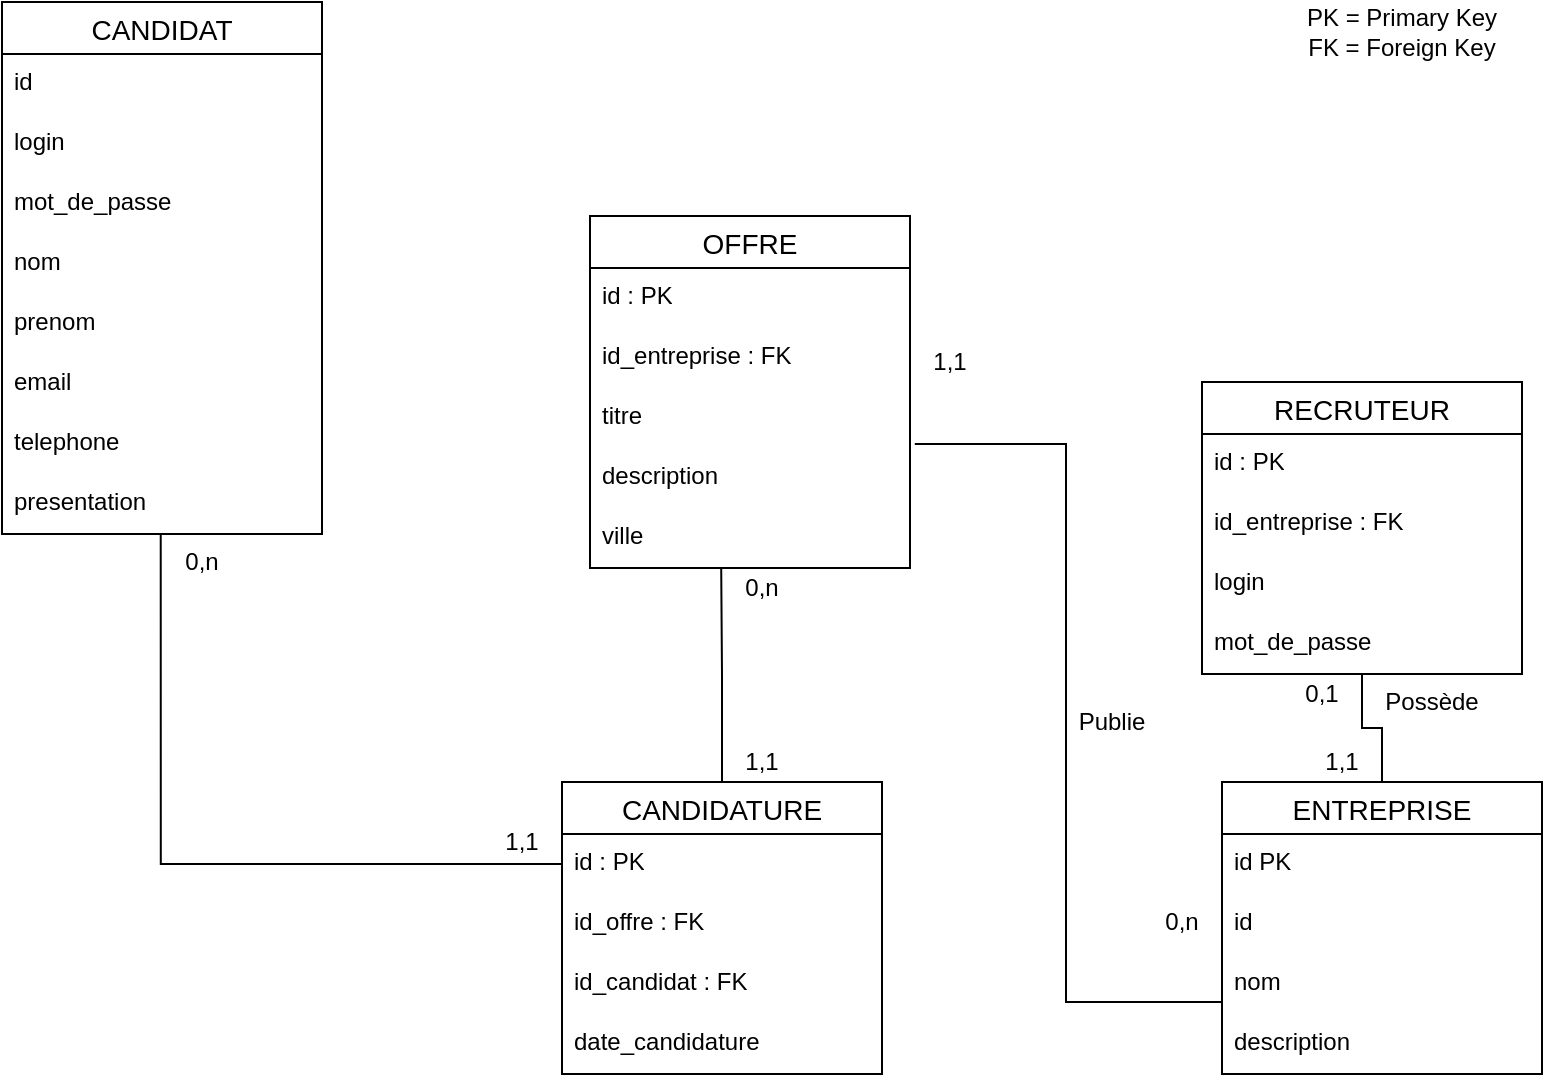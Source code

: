 <mxfile version="26.2.8">
  <diagram name="Page-1" id="aj69ZcdpaTLFwhigeLG9">
    <mxGraphModel dx="723" dy="466" grid="1" gridSize="10" guides="1" tooltips="1" connect="1" arrows="1" fold="1" page="1" pageScale="1" pageWidth="827" pageHeight="1169" math="0" shadow="0">
      <root>
        <mxCell id="0" />
        <mxCell id="1" parent="0" />
        <mxCell id="q9q4DTFbyawy8FTXRpvZ-32" value="CANDIDAT" style="swimlane;fontStyle=0;childLayout=stackLayout;horizontal=1;startSize=26;horizontalStack=0;resizeParent=1;resizeParentMax=0;resizeLast=0;collapsible=1;marginBottom=0;align=center;fontSize=14;" vertex="1" parent="1">
          <mxGeometry x="40" y="10" width="160" height="266" as="geometry" />
        </mxCell>
        <mxCell id="q9q4DTFbyawy8FTXRpvZ-33" value="id" style="text;strokeColor=none;fillColor=none;spacingLeft=4;spacingRight=4;overflow=hidden;rotatable=0;points=[[0,0.5],[1,0.5]];portConstraint=eastwest;fontSize=12;whiteSpace=wrap;html=1;" vertex="1" parent="q9q4DTFbyawy8FTXRpvZ-32">
          <mxGeometry y="26" width="160" height="30" as="geometry" />
        </mxCell>
        <mxCell id="q9q4DTFbyawy8FTXRpvZ-34" value="login" style="text;strokeColor=none;fillColor=none;spacingLeft=4;spacingRight=4;overflow=hidden;rotatable=0;points=[[0,0.5],[1,0.5]];portConstraint=eastwest;fontSize=12;whiteSpace=wrap;html=1;" vertex="1" parent="q9q4DTFbyawy8FTXRpvZ-32">
          <mxGeometry y="56" width="160" height="30" as="geometry" />
        </mxCell>
        <mxCell id="q9q4DTFbyawy8FTXRpvZ-35" value="mot_de_passe" style="text;strokeColor=none;fillColor=none;spacingLeft=4;spacingRight=4;overflow=hidden;rotatable=0;points=[[0,0.5],[1,0.5]];portConstraint=eastwest;fontSize=12;whiteSpace=wrap;html=1;" vertex="1" parent="q9q4DTFbyawy8FTXRpvZ-32">
          <mxGeometry y="86" width="160" height="30" as="geometry" />
        </mxCell>
        <mxCell id="q9q4DTFbyawy8FTXRpvZ-36" value="nom" style="text;strokeColor=none;fillColor=none;spacingLeft=4;spacingRight=4;overflow=hidden;rotatable=0;points=[[0,0.5],[1,0.5]];portConstraint=eastwest;fontSize=12;whiteSpace=wrap;html=1;" vertex="1" parent="q9q4DTFbyawy8FTXRpvZ-32">
          <mxGeometry y="116" width="160" height="30" as="geometry" />
        </mxCell>
        <mxCell id="q9q4DTFbyawy8FTXRpvZ-37" value="prenom" style="text;strokeColor=none;fillColor=none;spacingLeft=4;spacingRight=4;overflow=hidden;rotatable=0;points=[[0,0.5],[1,0.5]];portConstraint=eastwest;fontSize=12;whiteSpace=wrap;html=1;" vertex="1" parent="q9q4DTFbyawy8FTXRpvZ-32">
          <mxGeometry y="146" width="160" height="30" as="geometry" />
        </mxCell>
        <mxCell id="q9q4DTFbyawy8FTXRpvZ-38" value="email" style="text;strokeColor=none;fillColor=none;spacingLeft=4;spacingRight=4;overflow=hidden;rotatable=0;points=[[0,0.5],[1,0.5]];portConstraint=eastwest;fontSize=12;whiteSpace=wrap;html=1;" vertex="1" parent="q9q4DTFbyawy8FTXRpvZ-32">
          <mxGeometry y="176" width="160" height="30" as="geometry" />
        </mxCell>
        <mxCell id="q9q4DTFbyawy8FTXRpvZ-39" value="telephone" style="text;strokeColor=none;fillColor=none;spacingLeft=4;spacingRight=4;overflow=hidden;rotatable=0;points=[[0,0.5],[1,0.5]];portConstraint=eastwest;fontSize=12;whiteSpace=wrap;html=1;" vertex="1" parent="q9q4DTFbyawy8FTXRpvZ-32">
          <mxGeometry y="206" width="160" height="30" as="geometry" />
        </mxCell>
        <mxCell id="q9q4DTFbyawy8FTXRpvZ-40" value="presentation" style="text;strokeColor=none;fillColor=none;spacingLeft=4;spacingRight=4;overflow=hidden;rotatable=0;points=[[0,0.5],[1,0.5]];portConstraint=eastwest;fontSize=12;whiteSpace=wrap;html=1;" vertex="1" parent="q9q4DTFbyawy8FTXRpvZ-32">
          <mxGeometry y="236" width="160" height="30" as="geometry" />
        </mxCell>
        <mxCell id="q9q4DTFbyawy8FTXRpvZ-41" value="RECRUTEUR" style="swimlane;fontStyle=0;childLayout=stackLayout;horizontal=1;startSize=26;horizontalStack=0;resizeParent=1;resizeParentMax=0;resizeLast=0;collapsible=1;marginBottom=0;align=center;fontSize=14;" vertex="1" parent="1">
          <mxGeometry x="640" y="200" width="160" height="146" as="geometry" />
        </mxCell>
        <mxCell id="q9q4DTFbyawy8FTXRpvZ-42" value="id : PK" style="text;strokeColor=none;fillColor=none;spacingLeft=4;spacingRight=4;overflow=hidden;rotatable=0;points=[[0,0.5],[1,0.5]];portConstraint=eastwest;fontSize=12;whiteSpace=wrap;html=1;" vertex="1" parent="q9q4DTFbyawy8FTXRpvZ-41">
          <mxGeometry y="26" width="160" height="30" as="geometry" />
        </mxCell>
        <mxCell id="q9q4DTFbyawy8FTXRpvZ-73" value="id_entreprise : FK" style="text;strokeColor=none;fillColor=none;spacingLeft=4;spacingRight=4;overflow=hidden;rotatable=0;points=[[0,0.5],[1,0.5]];portConstraint=eastwest;fontSize=12;whiteSpace=wrap;html=1;" vertex="1" parent="q9q4DTFbyawy8FTXRpvZ-41">
          <mxGeometry y="56" width="160" height="30" as="geometry" />
        </mxCell>
        <mxCell id="q9q4DTFbyawy8FTXRpvZ-43" value="login" style="text;strokeColor=none;fillColor=none;spacingLeft=4;spacingRight=4;overflow=hidden;rotatable=0;points=[[0,0.5],[1,0.5]];portConstraint=eastwest;fontSize=12;whiteSpace=wrap;html=1;" vertex="1" parent="q9q4DTFbyawy8FTXRpvZ-41">
          <mxGeometry y="86" width="160" height="30" as="geometry" />
        </mxCell>
        <mxCell id="q9q4DTFbyawy8FTXRpvZ-44" value="mot_de_passe" style="text;strokeColor=none;fillColor=none;spacingLeft=4;spacingRight=4;overflow=hidden;rotatable=0;points=[[0,0.5],[1,0.5]];portConstraint=eastwest;fontSize=12;whiteSpace=wrap;html=1;" vertex="1" parent="q9q4DTFbyawy8FTXRpvZ-41">
          <mxGeometry y="116" width="160" height="30" as="geometry" />
        </mxCell>
        <mxCell id="q9q4DTFbyawy8FTXRpvZ-45" style="edgeStyle=orthogonalEdgeStyle;rounded=0;orthogonalLoop=1;jettySize=auto;html=1;exitX=0.5;exitY=0;exitDx=0;exitDy=0;entryX=0.5;entryY=1;entryDx=0;entryDy=0;endArrow=none;startFill=0;" edge="1" parent="1" source="q9q4DTFbyawy8FTXRpvZ-46" target="q9q4DTFbyawy8FTXRpvZ-41">
          <mxGeometry relative="1" as="geometry">
            <mxPoint x="720" y="320" as="targetPoint" />
          </mxGeometry>
        </mxCell>
        <mxCell id="q9q4DTFbyawy8FTXRpvZ-46" value="ENTREPRISE" style="swimlane;fontStyle=0;childLayout=stackLayout;horizontal=1;startSize=26;horizontalStack=0;resizeParent=1;resizeParentMax=0;resizeLast=0;collapsible=1;marginBottom=0;align=center;fontSize=14;" vertex="1" parent="1">
          <mxGeometry x="650" y="400" width="160" height="146" as="geometry" />
        </mxCell>
        <mxCell id="q9q4DTFbyawy8FTXRpvZ-47" value="id PK" style="text;strokeColor=none;fillColor=none;spacingLeft=4;spacingRight=4;overflow=hidden;rotatable=0;points=[[0,0.5],[1,0.5]];portConstraint=eastwest;fontSize=12;whiteSpace=wrap;html=1;" vertex="1" parent="q9q4DTFbyawy8FTXRpvZ-46">
          <mxGeometry y="26" width="160" height="30" as="geometry" />
        </mxCell>
        <mxCell id="q9q4DTFbyawy8FTXRpvZ-72" value="id" style="text;strokeColor=none;fillColor=none;spacingLeft=4;spacingRight=4;overflow=hidden;rotatable=0;points=[[0,0.5],[1,0.5]];portConstraint=eastwest;fontSize=12;whiteSpace=wrap;html=1;" vertex="1" parent="q9q4DTFbyawy8FTXRpvZ-46">
          <mxGeometry y="56" width="160" height="30" as="geometry" />
        </mxCell>
        <mxCell id="q9q4DTFbyawy8FTXRpvZ-48" value="nom" style="text;strokeColor=none;fillColor=none;spacingLeft=4;spacingRight=4;overflow=hidden;rotatable=0;points=[[0,0.5],[1,0.5]];portConstraint=eastwest;fontSize=12;whiteSpace=wrap;html=1;" vertex="1" parent="q9q4DTFbyawy8FTXRpvZ-46">
          <mxGeometry y="86" width="160" height="30" as="geometry" />
        </mxCell>
        <mxCell id="q9q4DTFbyawy8FTXRpvZ-49" value="description" style="text;strokeColor=none;fillColor=none;spacingLeft=4;spacingRight=4;overflow=hidden;rotatable=0;points=[[0,0.5],[1,0.5]];portConstraint=eastwest;fontSize=12;whiteSpace=wrap;html=1;" vertex="1" parent="q9q4DTFbyawy8FTXRpvZ-46">
          <mxGeometry y="116" width="160" height="30" as="geometry" />
        </mxCell>
        <mxCell id="q9q4DTFbyawy8FTXRpvZ-50" style="edgeStyle=orthogonalEdgeStyle;rounded=0;orthogonalLoop=1;jettySize=auto;html=1;exitX=0.5;exitY=0;exitDx=0;exitDy=0;entryX=0.41;entryY=0.983;entryDx=0;entryDy=0;entryPerimeter=0;endArrow=none;startFill=0;" edge="1" parent="1" source="q9q4DTFbyawy8FTXRpvZ-51" target="q9q4DTFbyawy8FTXRpvZ-58">
          <mxGeometry relative="1" as="geometry">
            <mxPoint x="399.903" y="270" as="targetPoint" />
          </mxGeometry>
        </mxCell>
        <mxCell id="q9q4DTFbyawy8FTXRpvZ-51" value="CANDIDATURE" style="swimlane;fontStyle=0;childLayout=stackLayout;horizontal=1;startSize=26;horizontalStack=0;resizeParent=1;resizeParentMax=0;resizeLast=0;collapsible=1;marginBottom=0;align=center;fontSize=14;" vertex="1" parent="1">
          <mxGeometry x="320" y="400" width="160" height="146" as="geometry" />
        </mxCell>
        <mxCell id="q9q4DTFbyawy8FTXRpvZ-52" value="id : PK" style="text;strokeColor=none;fillColor=none;spacingLeft=4;spacingRight=4;overflow=hidden;rotatable=0;points=[[0,0.5],[1,0.5]];portConstraint=eastwest;fontSize=12;whiteSpace=wrap;html=1;" vertex="1" parent="q9q4DTFbyawy8FTXRpvZ-51">
          <mxGeometry y="26" width="160" height="30" as="geometry" />
        </mxCell>
        <mxCell id="q9q4DTFbyawy8FTXRpvZ-75" value="id_offre : FK" style="text;strokeColor=none;fillColor=none;spacingLeft=4;spacingRight=4;overflow=hidden;rotatable=0;points=[[0,0.5],[1,0.5]];portConstraint=eastwest;fontSize=12;whiteSpace=wrap;html=1;" vertex="1" parent="q9q4DTFbyawy8FTXRpvZ-51">
          <mxGeometry y="56" width="160" height="30" as="geometry" />
        </mxCell>
        <mxCell id="q9q4DTFbyawy8FTXRpvZ-76" value="id_candidat : FK" style="text;strokeColor=none;fillColor=none;spacingLeft=4;spacingRight=4;overflow=hidden;rotatable=0;points=[[0,0.5],[1,0.5]];portConstraint=eastwest;fontSize=12;whiteSpace=wrap;html=1;" vertex="1" parent="q9q4DTFbyawy8FTXRpvZ-51">
          <mxGeometry y="86" width="160" height="30" as="geometry" />
        </mxCell>
        <mxCell id="q9q4DTFbyawy8FTXRpvZ-53" value="date_candidature" style="text;strokeColor=none;fillColor=none;spacingLeft=4;spacingRight=4;overflow=hidden;rotatable=0;points=[[0,0.5],[1,0.5]];portConstraint=eastwest;fontSize=12;whiteSpace=wrap;html=1;" vertex="1" parent="q9q4DTFbyawy8FTXRpvZ-51">
          <mxGeometry y="116" width="160" height="30" as="geometry" />
        </mxCell>
        <mxCell id="q9q4DTFbyawy8FTXRpvZ-54" value="OFFRE" style="swimlane;fontStyle=0;childLayout=stackLayout;horizontal=1;startSize=26;horizontalStack=0;resizeParent=1;resizeParentMax=0;resizeLast=0;collapsible=1;marginBottom=0;align=center;fontSize=14;" vertex="1" parent="1">
          <mxGeometry x="334" y="117" width="160" height="176" as="geometry" />
        </mxCell>
        <mxCell id="q9q4DTFbyawy8FTXRpvZ-55" value="id : PK" style="text;strokeColor=none;fillColor=none;spacingLeft=4;spacingRight=4;overflow=hidden;rotatable=0;points=[[0,0.5],[1,0.5]];portConstraint=eastwest;fontSize=12;whiteSpace=wrap;html=1;" vertex="1" parent="q9q4DTFbyawy8FTXRpvZ-54">
          <mxGeometry y="26" width="160" height="30" as="geometry" />
        </mxCell>
        <mxCell id="q9q4DTFbyawy8FTXRpvZ-74" value="id_entreprise : FK" style="text;strokeColor=none;fillColor=none;spacingLeft=4;spacingRight=4;overflow=hidden;rotatable=0;points=[[0,0.5],[1,0.5]];portConstraint=eastwest;fontSize=12;whiteSpace=wrap;html=1;" vertex="1" parent="q9q4DTFbyawy8FTXRpvZ-54">
          <mxGeometry y="56" width="160" height="30" as="geometry" />
        </mxCell>
        <mxCell id="q9q4DTFbyawy8FTXRpvZ-56" value="titre" style="text;strokeColor=none;fillColor=none;spacingLeft=4;spacingRight=4;overflow=hidden;rotatable=0;points=[[0,0.5],[1,0.5]];portConstraint=eastwest;fontSize=12;whiteSpace=wrap;html=1;" vertex="1" parent="q9q4DTFbyawy8FTXRpvZ-54">
          <mxGeometry y="86" width="160" height="30" as="geometry" />
        </mxCell>
        <mxCell id="q9q4DTFbyawy8FTXRpvZ-57" value="description" style="text;strokeColor=none;fillColor=none;spacingLeft=4;spacingRight=4;overflow=hidden;rotatable=0;points=[[0,0.5],[1,0.5]];portConstraint=eastwest;fontSize=12;whiteSpace=wrap;html=1;" vertex="1" parent="q9q4DTFbyawy8FTXRpvZ-54">
          <mxGeometry y="116" width="160" height="30" as="geometry" />
        </mxCell>
        <mxCell id="q9q4DTFbyawy8FTXRpvZ-58" value="ville" style="text;strokeColor=none;fillColor=none;spacingLeft=4;spacingRight=4;overflow=hidden;rotatable=0;points=[[0,0.5],[1,0.5]];portConstraint=eastwest;fontSize=12;whiteSpace=wrap;html=1;" vertex="1" parent="q9q4DTFbyawy8FTXRpvZ-54">
          <mxGeometry y="146" width="160" height="30" as="geometry" />
        </mxCell>
        <mxCell id="q9q4DTFbyawy8FTXRpvZ-59" value="1,1" style="text;html=1;align=center;verticalAlign=middle;whiteSpace=wrap;rounded=0;" vertex="1" parent="1">
          <mxGeometry x="690" y="380" width="40" height="20" as="geometry" />
        </mxCell>
        <mxCell id="q9q4DTFbyawy8FTXRpvZ-60" value="0,1" style="text;html=1;align=center;verticalAlign=middle;whiteSpace=wrap;rounded=0;" vertex="1" parent="1">
          <mxGeometry x="680" y="346" width="40" height="20" as="geometry" />
        </mxCell>
        <mxCell id="q9q4DTFbyawy8FTXRpvZ-61" value="Possède" style="text;html=1;align=center;verticalAlign=middle;whiteSpace=wrap;rounded=0;" vertex="1" parent="1">
          <mxGeometry x="730" y="350" width="50" height="20" as="geometry" />
        </mxCell>
        <mxCell id="q9q4DTFbyawy8FTXRpvZ-62" style="edgeStyle=orthogonalEdgeStyle;rounded=0;orthogonalLoop=1;jettySize=auto;html=1;exitX=0;exitY=0.8;exitDx=0;exitDy=0;entryX=1.015;entryY=0.933;entryDx=0;entryDy=0;entryPerimeter=0;endArrow=none;startFill=0;exitPerimeter=0;" edge="1" parent="1" source="q9q4DTFbyawy8FTXRpvZ-48" target="q9q4DTFbyawy8FTXRpvZ-56">
          <mxGeometry relative="1" as="geometry" />
        </mxCell>
        <mxCell id="q9q4DTFbyawy8FTXRpvZ-63" value="0,n" style="text;html=1;align=center;verticalAlign=middle;whiteSpace=wrap;rounded=0;" vertex="1" parent="1">
          <mxGeometry x="610" y="460" width="40" height="20" as="geometry" />
        </mxCell>
        <mxCell id="q9q4DTFbyawy8FTXRpvZ-64" value="1,1" style="text;html=1;align=center;verticalAlign=middle;whiteSpace=wrap;rounded=0;" vertex="1" parent="1">
          <mxGeometry x="494" y="180" width="40" height="20" as="geometry" />
        </mxCell>
        <mxCell id="q9q4DTFbyawy8FTXRpvZ-65" value="Publie" style="text;html=1;align=center;verticalAlign=middle;whiteSpace=wrap;rounded=0;" vertex="1" parent="1">
          <mxGeometry x="570" y="360" width="50" height="20" as="geometry" />
        </mxCell>
        <mxCell id="q9q4DTFbyawy8FTXRpvZ-66" style="edgeStyle=orthogonalEdgeStyle;rounded=0;orthogonalLoop=1;jettySize=auto;html=1;exitX=0;exitY=0.5;exitDx=0;exitDy=0;entryX=0.496;entryY=0.984;entryDx=0;entryDy=0;entryPerimeter=0;endArrow=none;startFill=0;" edge="1" parent="1" source="q9q4DTFbyawy8FTXRpvZ-52" target="q9q4DTFbyawy8FTXRpvZ-40">
          <mxGeometry relative="1" as="geometry" />
        </mxCell>
        <mxCell id="q9q4DTFbyawy8FTXRpvZ-67" value="1,1" style="text;html=1;align=center;verticalAlign=middle;whiteSpace=wrap;rounded=0;" vertex="1" parent="1">
          <mxGeometry x="400" y="380" width="40" height="20" as="geometry" />
        </mxCell>
        <mxCell id="q9q4DTFbyawy8FTXRpvZ-68" value="0,n" style="text;html=1;align=center;verticalAlign=middle;whiteSpace=wrap;rounded=0;" vertex="1" parent="1">
          <mxGeometry x="120" y="280" width="40" height="20" as="geometry" />
        </mxCell>
        <mxCell id="q9q4DTFbyawy8FTXRpvZ-69" value="1,1" style="text;html=1;align=center;verticalAlign=middle;whiteSpace=wrap;rounded=0;" vertex="1" parent="1">
          <mxGeometry x="280" y="420" width="40" height="20" as="geometry" />
        </mxCell>
        <mxCell id="q9q4DTFbyawy8FTXRpvZ-70" value="0,n" style="text;html=1;align=center;verticalAlign=middle;whiteSpace=wrap;rounded=0;" vertex="1" parent="1">
          <mxGeometry x="400" y="293" width="40" height="20" as="geometry" />
        </mxCell>
        <mxCell id="q9q4DTFbyawy8FTXRpvZ-71" value="PK = Primary Key&lt;div&gt;FK = Foreign Key&lt;/div&gt;" style="text;html=1;align=center;verticalAlign=middle;whiteSpace=wrap;rounded=0;" vertex="1" parent="1">
          <mxGeometry x="670" y="10" width="140" height="30" as="geometry" />
        </mxCell>
      </root>
    </mxGraphModel>
  </diagram>
</mxfile>
